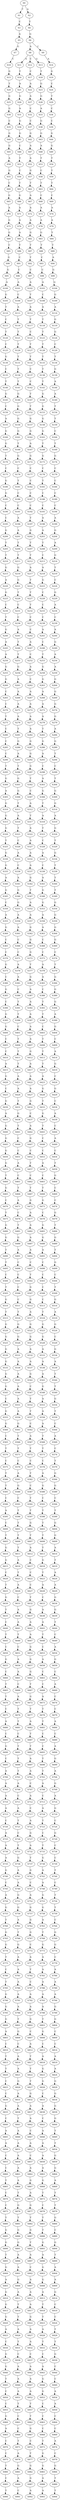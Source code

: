 strict digraph  {
	S0 -> S1 [ label = T ];
	S0 -> S2 [ label = A ];
	S1 -> S3 [ label = C ];
	S2 -> S4 [ label = T ];
	S3 -> S5 [ label = A ];
	S4 -> S6 [ label = G ];
	S5 -> S7 [ label = G ];
	S6 -> S8 [ label = A ];
	S6 -> S9 [ label = C ];
	S7 -> S10 [ label = C ];
	S8 -> S11 [ label = A ];
	S8 -> S12 [ label = C ];
	S8 -> S13 [ label = G ];
	S9 -> S14 [ label = A ];
	S10 -> S15 [ label = G ];
	S11 -> S16 [ label = T ];
	S12 -> S17 [ label = C ];
	S13 -> S18 [ label = T ];
	S14 -> S19 [ label = G ];
	S15 -> S20 [ label = T ];
	S16 -> S21 [ label = A ];
	S17 -> S22 [ label = A ];
	S18 -> S23 [ label = G ];
	S19 -> S24 [ label = C ];
	S20 -> S25 [ label = G ];
	S21 -> S26 [ label = G ];
	S22 -> S27 [ label = A ];
	S23 -> S28 [ label = G ];
	S24 -> S29 [ label = T ];
	S25 -> S30 [ label = G ];
	S26 -> S31 [ label = A ];
	S27 -> S32 [ label = C ];
	S28 -> S33 [ label = A ];
	S29 -> S34 [ label = C ];
	S30 -> S35 [ label = C ];
	S31 -> S36 [ label = G ];
	S32 -> S37 [ label = C ];
	S33 -> S38 [ label = G ];
	S34 -> S39 [ label = C ];
	S35 -> S40 [ label = G ];
	S36 -> S41 [ label = G ];
	S37 -> S42 [ label = G ];
	S38 -> S43 [ label = G ];
	S39 -> S44 [ label = G ];
	S40 -> S45 [ label = G ];
	S41 -> S46 [ label = C ];
	S42 -> S47 [ label = A ];
	S43 -> S48 [ label = A ];
	S44 -> S49 [ label = G ];
	S45 -> S50 [ label = A ];
	S46 -> S51 [ label = T ];
	S47 -> S52 [ label = A ];
	S48 -> S53 [ label = T ];
	S49 -> S54 [ label = T ];
	S50 -> S55 [ label = G ];
	S51 -> S56 [ label = C ];
	S52 -> S57 [ label = G ];
	S53 -> S58 [ label = C ];
	S54 -> S59 [ label = T ];
	S55 -> S60 [ label = C ];
	S56 -> S61 [ label = T ];
	S57 -> S62 [ label = T ];
	S58 -> S63 [ label = T ];
	S59 -> S64 [ label = T ];
	S60 -> S65 [ label = G ];
	S61 -> S66 [ label = G ];
	S62 -> S67 [ label = A ];
	S63 -> S68 [ label = C ];
	S64 -> S69 [ label = C ];
	S65 -> S70 [ label = A ];
	S66 -> S71 [ label = A ];
	S67 -> S72 [ label = A ];
	S68 -> S73 [ label = A ];
	S69 -> S74 [ label = A ];
	S70 -> S75 [ label = G ];
	S71 -> S76 [ label = A ];
	S72 -> S77 [ label = A ];
	S73 -> S78 [ label = A ];
	S74 -> S79 [ label = A ];
	S75 -> S80 [ label = G ];
	S76 -> S81 [ label = A ];
	S77 -> S82 [ label = G ];
	S78 -> S83 [ label = G ];
	S79 -> S84 [ label = T ];
	S80 -> S85 [ label = C ];
	S81 -> S86 [ label = T ];
	S82 -> S87 [ label = T ];
	S83 -> S88 [ label = T ];
	S84 -> S89 [ label = T ];
	S85 -> S90 [ label = G ];
	S86 -> S91 [ label = C ];
	S87 -> S92 [ label = T ];
	S88 -> S93 [ label = C ];
	S89 -> S94 [ label = A ];
	S90 -> S95 [ label = G ];
	S91 -> S96 [ label = C ];
	S92 -> S97 [ label = C ];
	S93 -> S98 [ label = C ];
	S94 -> S99 [ label = G ];
	S95 -> S100 [ label = A ];
	S96 -> S101 [ label = A ];
	S97 -> S102 [ label = A ];
	S98 -> S103 [ label = A ];
	S99 -> S104 [ label = G ];
	S100 -> S105 [ label = G ];
	S101 -> S106 [ label = C ];
	S102 -> S107 [ label = T ];
	S103 -> S108 [ label = C ];
	S104 -> S109 [ label = G ];
	S105 -> S110 [ label = T ];
	S106 -> S111 [ label = A ];
	S107 -> S112 [ label = A ];
	S108 -> S113 [ label = A ];
	S109 -> S114 [ label = A ];
	S110 -> S115 [ label = C ];
	S111 -> S116 [ label = T ];
	S112 -> S117 [ label = T ];
	S113 -> S118 [ label = T ];
	S114 -> S119 [ label = G ];
	S115 -> S120 [ label = T ];
	S116 -> S121 [ label = T ];
	S117 -> S122 [ label = C ];
	S118 -> S123 [ label = T ];
	S119 -> S124 [ label = G ];
	S120 -> S125 [ label = C ];
	S121 -> S126 [ label = T ];
	S122 -> S127 [ label = T ];
	S123 -> S128 [ label = T ];
	S124 -> S129 [ label = C ];
	S125 -> S130 [ label = G ];
	S126 -> S131 [ label = T ];
	S127 -> S132 [ label = T ];
	S128 -> S133 [ label = T ];
	S129 -> S134 [ label = T ];
	S130 -> S135 [ label = C ];
	S131 -> S136 [ label = T ];
	S132 -> S137 [ label = C ];
	S133 -> S138 [ label = T ];
	S134 -> S139 [ label = G ];
	S135 -> S140 [ label = T ];
	S136 -> S141 [ label = T ];
	S137 -> S142 [ label = C ];
	S138 -> S143 [ label = T ];
	S139 -> S144 [ label = A ];
	S140 -> S145 [ label = G ];
	S141 -> S146 [ label = G ];
	S142 -> S147 [ label = T ];
	S143 -> S148 [ label = G ];
	S144 -> S149 [ label = A ];
	S145 -> S150 [ label = C ];
	S146 -> S151 [ label = G ];
	S147 -> S152 [ label = T ];
	S148 -> S153 [ label = G ];
	S149 -> S154 [ label = T ];
	S150 -> S155 [ label = A ];
	S151 -> S156 [ label = G ];
	S152 -> S157 [ label = G ];
	S153 -> S158 [ label = G ];
	S154 -> S159 [ label = T ];
	S155 -> S160 [ label = G ];
	S156 -> S161 [ label = G ];
	S157 -> S162 [ label = G ];
	S158 -> S163 [ label = G ];
	S159 -> S164 [ label = C ];
	S160 -> S165 [ label = G ];
	S161 -> S166 [ label = T ];
	S162 -> S167 [ label = A ];
	S163 -> S168 [ label = T ];
	S164 -> S169 [ label = T ];
	S165 -> S170 [ label = T ];
	S166 -> S171 [ label = G ];
	S167 -> S172 [ label = G ];
	S168 -> S173 [ label = G ];
	S169 -> S174 [ label = G ];
	S170 -> S175 [ label = C ];
	S171 -> S176 [ label = C ];
	S172 -> S177 [ label = C ];
	S173 -> S178 [ label = C ];
	S174 -> S179 [ label = C ];
	S175 -> S180 [ label = G ];
	S176 -> S181 [ label = T ];
	S177 -> S182 [ label = C ];
	S178 -> S183 [ label = T ];
	S179 -> S184 [ label = C ];
	S180 -> S185 [ label = G ];
	S181 -> S186 [ label = C ];
	S182 -> S187 [ label = C ];
	S183 -> S188 [ label = C ];
	S184 -> S189 [ label = C ];
	S185 -> S190 [ label = C ];
	S186 -> S191 [ label = C ];
	S187 -> S192 [ label = C ];
	S188 -> S193 [ label = C ];
	S189 -> S194 [ label = C ];
	S190 -> S195 [ label = C ];
	S191 -> S196 [ label = A ];
	S192 -> S197 [ label = T ];
	S193 -> S198 [ label = A ];
	S194 -> S199 [ label = A ];
	S195 -> S200 [ label = G ];
	S196 -> S201 [ label = A ];
	S197 -> S202 [ label = G ];
	S198 -> S203 [ label = A ];
	S199 -> S204 [ label = G ];
	S200 -> S205 [ label = T ];
	S201 -> S206 [ label = T ];
	S202 -> S207 [ label = T ];
	S203 -> S208 [ label = T ];
	S204 -> S209 [ label = A ];
	S205 -> S210 [ label = T ];
	S206 -> S211 [ label = T ];
	S207 -> S212 [ label = T ];
	S208 -> S213 [ label = C ];
	S209 -> S214 [ label = G ];
	S210 -> S215 [ label = G ];
	S211 -> S216 [ label = G ];
	S212 -> S217 [ label = A ];
	S213 -> S218 [ label = A ];
	S214 -> S219 [ label = T ];
	S215 -> S220 [ label = A ];
	S216 -> S221 [ label = G ];
	S217 -> S222 [ label = T ];
	S218 -> S223 [ label = G ];
	S219 -> S224 [ label = C ];
	S220 -> S225 [ label = G ];
	S221 -> S226 [ label = T ];
	S222 -> S227 [ label = T ];
	S223 -> S228 [ label = C ];
	S224 -> S229 [ label = G ];
	S225 -> S230 [ label = C ];
	S226 -> S231 [ label = C ];
	S227 -> S232 [ label = T ];
	S228 -> S233 [ label = C ];
	S229 -> S234 [ label = A ];
	S230 -> S235 [ label = T ];
	S231 -> S236 [ label = C ];
	S232 -> S237 [ label = C ];
	S233 -> S238 [ label = C ];
	S234 -> S239 [ label = C ];
	S235 -> S240 [ label = G ];
	S236 -> S241 [ label = A ];
	S237 -> S242 [ label = C ];
	S238 -> S243 [ label = A ];
	S239 -> S244 [ label = A ];
	S240 -> S245 [ label = A ];
	S241 -> S246 [ label = T ];
	S242 -> S247 [ label = A ];
	S243 -> S248 [ label = C ];
	S244 -> S249 [ label = G ];
	S245 -> S250 [ label = A ];
	S246 -> S251 [ label = T ];
	S247 -> S252 [ label = C ];
	S248 -> S253 [ label = T ];
	S249 -> S254 [ label = A ];
	S250 -> S255 [ label = G ];
	S251 -> S256 [ label = G ];
	S252 -> S257 [ label = A ];
	S253 -> S258 [ label = G ];
	S254 -> S259 [ label = A ];
	S255 -> S260 [ label = G ];
	S256 -> S261 [ label = A ];
	S257 -> S262 [ label = C ];
	S258 -> S263 [ label = G ];
	S259 -> S264 [ label = G ];
	S260 -> S265 [ label = C ];
	S261 -> S266 [ label = A ];
	S262 -> S267 [ label = A ];
	S263 -> S268 [ label = A ];
	S264 -> S269 [ label = G ];
	S265 -> S270 [ label = C ];
	S266 -> S271 [ label = A ];
	S267 -> S272 [ label = A ];
	S268 -> S273 [ label = A ];
	S269 -> S274 [ label = G ];
	S270 -> S275 [ label = T ];
	S271 -> S276 [ label = A ];
	S272 -> S277 [ label = A ];
	S273 -> S278 [ label = A ];
	S274 -> S279 [ label = G ];
	S275 -> S280 [ label = C ];
	S276 -> S281 [ label = T ];
	S277 -> S282 [ label = A ];
	S278 -> S283 [ label = T ];
	S279 -> S284 [ label = A ];
	S280 -> S285 [ label = C ];
	S281 -> S286 [ label = G ];
	S282 -> S287 [ label = G ];
	S283 -> S288 [ label = G ];
	S284 -> S289 [ label = G ];
	S285 -> S290 [ label = C ];
	S286 -> S291 [ label = A ];
	S287 -> S292 [ label = G ];
	S288 -> S293 [ label = A ];
	S289 -> S294 [ label = T ];
	S290 -> S295 [ label = T ];
	S291 -> S296 [ label = T ];
	S292 -> S297 [ label = G ];
	S293 -> S298 [ label = C ];
	S294 -> S299 [ label = C ];
	S295 -> S300 [ label = G ];
	S296 -> S301 [ label = G ];
	S297 -> S302 [ label = T ];
	S298 -> S303 [ label = A ];
	S299 -> S304 [ label = T ];
	S300 -> S305 [ label = A ];
	S301 -> S306 [ label = G ];
	S302 -> S307 [ label = C ];
	S303 -> S308 [ label = G ];
	S304 -> S309 [ label = G ];
	S305 -> S310 [ label = G ];
	S306 -> S311 [ label = T ];
	S307 -> S312 [ label = A ];
	S308 -> S313 [ label = T ];
	S309 -> S314 [ label = G ];
	S310 -> S315 [ label = G ];
	S311 -> S316 [ label = A ];
	S312 -> S317 [ label = T ];
	S313 -> S318 [ label = A ];
	S314 -> S319 [ label = A ];
	S315 -> S320 [ label = G ];
	S316 -> S321 [ label = T ];
	S317 -> S322 [ label = A ];
	S318 -> S323 [ label = T ];
	S319 -> S324 [ label = G ];
	S320 -> S325 [ label = T ];
	S321 -> S326 [ label = C ];
	S322 -> S327 [ label = A ];
	S323 -> S328 [ label = C ];
	S324 -> S329 [ label = T ];
	S325 -> S330 [ label = G ];
	S326 -> S331 [ label = A ];
	S327 -> S332 [ label = A ];
	S328 -> S333 [ label = A ];
	S329 -> S334 [ label = G ];
	S330 -> S335 [ label = G ];
	S331 -> S336 [ label = C ];
	S332 -> S337 [ label = A ];
	S333 -> S338 [ label = C ];
	S334 -> S339 [ label = T ];
	S335 -> S340 [ label = A ];
	S336 -> S341 [ label = A ];
	S337 -> S342 [ label = G ];
	S338 -> S343 [ label = A ];
	S339 -> S344 [ label = T ];
	S340 -> S345 [ label = G ];
	S341 -> S346 [ label = G ];
	S342 -> S347 [ label = T ];
	S343 -> S348 [ label = G ];
	S344 -> S349 [ label = T ];
	S345 -> S350 [ label = C ];
	S346 -> S351 [ label = G ];
	S347 -> S352 [ label = A ];
	S348 -> S353 [ label = G ];
	S349 -> S354 [ label = G ];
	S350 -> S355 [ label = A ];
	S351 -> S356 [ label = A ];
	S352 -> S357 [ label = A ];
	S353 -> S358 [ label = A ];
	S354 -> S359 [ label = G ];
	S355 -> S360 [ label = G ];
	S356 -> S361 [ label = A ];
	S357 -> S362 [ label = G ];
	S358 -> S363 [ label = A ];
	S359 -> S364 [ label = G ];
	S360 -> S365 [ label = C ];
	S361 -> S366 [ label = C ];
	S362 -> S367 [ label = G ];
	S363 -> S368 [ label = C ];
	S364 -> S369 [ label = G ];
	S365 -> S370 [ label = C ];
	S366 -> S371 [ label = C ];
	S367 -> S372 [ label = G ];
	S368 -> S373 [ label = C ];
	S369 -> S374 [ label = C ];
	S370 -> S375 [ label = G ];
	S371 -> S376 [ label = A ];
	S372 -> S377 [ label = T ];
	S373 -> S378 [ label = A ];
	S374 -> S379 [ label = T ];
	S375 -> S380 [ label = C ];
	S376 -> S381 [ label = A ];
	S377 -> S382 [ label = G ];
	S378 -> S383 [ label = A ];
	S379 -> S384 [ label = G ];
	S380 -> S385 [ label = G ];
	S381 -> S386 [ label = C ];
	S382 -> S387 [ label = A ];
	S383 -> S388 [ label = C ];
	S384 -> S389 [ label = G ];
	S385 -> S390 [ label = C ];
	S386 -> S391 [ label = T ];
	S387 -> S392 [ label = A ];
	S388 -> S393 [ label = T ];
	S389 -> S394 [ label = G ];
	S390 -> S395 [ label = G ];
	S391 -> S396 [ label = T ];
	S392 -> S397 [ label = A ];
	S393 -> S398 [ label = T ];
	S394 -> S399 [ label = A ];
	S395 -> S400 [ label = G ];
	S396 -> S401 [ label = C ];
	S397 -> S402 [ label = A ];
	S398 -> S403 [ label = C ];
	S399 -> S404 [ label = G ];
	S400 -> S405 [ label = C ];
	S401 -> S406 [ label = T ];
	S402 -> S407 [ label = A ];
	S403 -> S408 [ label = T ];
	S404 -> S409 [ label = C ];
	S405 -> S410 [ label = C ];
	S406 -> S411 [ label = T ];
	S407 -> S412 [ label = G ];
	S408 -> S413 [ label = T ];
	S409 -> S414 [ label = A ];
	S410 -> S415 [ label = A ];
	S411 -> S416 [ label = T ];
	S412 -> S417 [ label = A ];
	S413 -> S418 [ label = T ];
	S414 -> S419 [ label = G ];
	S415 -> S420 [ label = G ];
	S416 -> S421 [ label = A ];
	S417 -> S422 [ label = A ];
	S418 -> S423 [ label = A ];
	S419 -> S424 [ label = C ];
	S420 -> S425 [ label = C ];
	S421 -> S426 [ label = A ];
	S422 -> S427 [ label = A ];
	S423 -> S428 [ label = G ];
	S424 -> S429 [ label = G ];
	S425 -> S430 [ label = G ];
	S426 -> S431 [ label = T ];
	S427 -> S432 [ label = G ];
	S428 -> S433 [ label = T ];
	S429 -> S434 [ label = C ];
	S430 -> S435 [ label = A ];
	S431 -> S436 [ label = G ];
	S432 -> S437 [ label = C ];
	S433 -> S438 [ label = G ];
	S434 -> S439 [ label = A ];
	S435 -> S440 [ label = G ];
	S436 -> S441 [ label = T ];
	S437 -> S442 [ label = A ];
	S438 -> S443 [ label = T ];
	S439 -> S444 [ label = C ];
	S440 -> S445 [ label = G ];
	S441 -> S446 [ label = C ];
	S442 -> S447 [ label = G ];
	S443 -> S448 [ label = C ];
	S444 -> S449 [ label = A ];
	S445 -> S450 [ label = G ];
	S446 -> S451 [ label = C ];
	S447 -> S452 [ label = C ];
	S448 -> S453 [ label = C ];
	S449 -> S454 [ label = C ];
	S450 -> S455 [ label = G ];
	S451 -> S456 [ label = A ];
	S452 -> S457 [ label = T ];
	S453 -> S458 [ label = A ];
	S454 -> S459 [ label = T ];
	S455 -> S460 [ label = T ];
	S456 -> S461 [ label = C ];
	S457 -> S462 [ label = C ];
	S458 -> S463 [ label = C ];
	S459 -> S464 [ label = G ];
	S460 -> S465 [ label = G ];
	S461 -> S466 [ label = T ];
	S462 -> S467 [ label = T ];
	S463 -> S468 [ label = T ];
	S464 -> S469 [ label = C ];
	S465 -> S470 [ label = C ];
	S466 -> S471 [ label = A ];
	S467 -> S472 [ label = G ];
	S468 -> S473 [ label = G ];
	S469 -> S474 [ label = C ];
	S470 -> S475 [ label = T ];
	S471 -> S476 [ label = C ];
	S472 -> S477 [ label = A ];
	S473 -> S478 [ label = C ];
	S474 -> S479 [ label = G ];
	S475 -> S480 [ label = G ];
	S476 -> S481 [ label = T ];
	S477 -> S482 [ label = A ];
	S478 -> S483 [ label = G ];
	S479 -> S484 [ label = T ];
	S480 -> S485 [ label = G ];
	S481 -> S486 [ label = G ];
	S482 -> S487 [ label = A ];
	S483 -> S488 [ label = G ];
	S484 -> S489 [ label = G ];
	S485 -> S490 [ label = T ];
	S486 -> S491 [ label = A ];
	S487 -> S492 [ label = A ];
	S488 -> S493 [ label = A ];
	S489 -> S494 [ label = T ];
	S490 -> S495 [ label = T ];
	S491 -> S496 [ label = C ];
	S492 -> S497 [ label = C ];
	S493 -> S498 [ label = C ];
	S494 -> S499 [ label = G ];
	S495 -> S500 [ label = C ];
	S496 -> S501 [ label = C ];
	S497 -> S502 [ label = T ];
	S498 -> S503 [ label = C ];
	S499 -> S504 [ label = C ];
	S500 -> S505 [ label = T ];
	S501 -> S506 [ label = C ];
	S502 -> S507 [ label = G ];
	S503 -> S508 [ label = C ];
	S504 -> S509 [ label = T ];
	S505 -> S510 [ label = G ];
	S506 -> S511 [ label = C ];
	S507 -> S512 [ label = G ];
	S508 -> S513 [ label = C ];
	S509 -> S514 [ label = G ];
	S510 -> S515 [ label = T ];
	S511 -> S516 [ label = T ];
	S512 -> S517 [ label = A ];
	S513 -> S518 [ label = T ];
	S514 -> S519 [ label = A ];
	S515 -> S520 [ label = G ];
	S516 -> S521 [ label = G ];
	S517 -> S522 [ label = G ];
	S518 -> S523 [ label = G ];
	S519 -> S524 [ label = G ];
	S520 -> S525 [ label = G ];
	S521 -> S526 [ label = G ];
	S522 -> S527 [ label = G ];
	S523 -> S528 [ label = G ];
	S524 -> S529 [ label = C ];
	S525 -> S530 [ label = G ];
	S526 -> S531 [ label = A ];
	S527 -> S532 [ label = A ];
	S528 -> S533 [ label = A ];
	S529 -> S534 [ label = G ];
	S530 -> S535 [ label = G ];
	S531 -> S536 [ label = A ];
	S532 -> S537 [ label = A ];
	S533 -> S538 [ label = A ];
	S534 -> S539 [ label = A ];
	S535 -> S540 [ label = G ];
	S536 -> S541 [ label = A ];
	S537 -> S542 [ label = G ];
	S538 -> S543 [ label = A ];
	S539 -> S544 [ label = T ];
	S540 -> S545 [ label = G ];
	S541 -> S546 [ label = A ];
	S542 -> S547 [ label = C ];
	S543 -> S548 [ label = G ];
	S544 -> S549 [ label = T ];
	S545 -> S550 [ label = C ];
	S546 -> S551 [ label = A ];
	S547 -> S552 [ label = T ];
	S548 -> S553 [ label = A ];
	S549 -> S554 [ label = G ];
	S550 -> S555 [ label = G ];
	S551 -> S556 [ label = A ];
	S552 -> S557 [ label = T ];
	S553 -> S558 [ label = A ];
	S554 -> S559 [ label = T ];
	S555 -> S560 [ label = G ];
	S556 -> S561 [ label = G ];
	S557 -> S562 [ label = C ];
	S558 -> S563 [ label = A ];
	S559 -> S564 [ label = C ];
	S560 -> S565 [ label = C ];
	S561 -> S566 [ label = T ];
	S562 -> S567 [ label = A ];
	S563 -> S568 [ label = T ];
	S564 -> S569 [ label = A ];
	S565 -> S570 [ label = T ];
	S566 -> S571 [ label = T ];
	S567 -> S572 [ label = T ];
	S568 -> S573 [ label = T ];
	S569 -> S574 [ label = C ];
	S570 -> S575 [ label = C ];
	S571 -> S576 [ label = C ];
	S572 -> S577 [ label = C ];
	S573 -> S578 [ label = C ];
	S574 -> S579 [ label = T ];
	S575 -> S580 [ label = T ];
	S576 -> S581 [ label = A ];
	S577 -> S582 [ label = T ];
	S578 -> S583 [ label = A ];
	S579 -> S584 [ label = G ];
	S580 -> S585 [ label = T ];
	S581 -> S586 [ label = G ];
	S582 -> S587 [ label = C ];
	S583 -> S588 [ label = G ];
	S584 -> S589 [ label = G ];
	S585 -> S590 [ label = C ];
	S586 -> S591 [ label = C ];
	S587 -> S592 [ label = T ];
	S588 -> S593 [ label = C ];
	S589 -> S594 [ label = C ];
	S590 -> S595 [ label = A ];
	S591 -> S596 [ label = T ];
	S592 -> S597 [ label = T ];
	S593 -> S598 [ label = T ];
	S594 -> S599 [ label = T ];
	S595 -> S600 [ label = C ];
	S596 -> S601 [ label = T ];
	S597 -> S602 [ label = G ];
	S598 -> S603 [ label = T ];
	S599 -> S604 [ label = G ];
	S600 -> S605 [ label = T ];
	S601 -> S606 [ label = T ];
	S602 -> S607 [ label = T ];
	S603 -> S608 [ label = T ];
	S604 -> S609 [ label = G ];
	S605 -> S610 [ label = G ];
	S606 -> S611 [ label = T ];
	S607 -> S612 [ label = A ];
	S608 -> S613 [ label = T ];
	S609 -> S614 [ label = A ];
	S610 -> S615 [ label = G ];
	S611 -> S616 [ label = A ];
	S612 -> S617 [ label = C ];
	S613 -> S618 [ label = G ];
	S614 -> S619 [ label = T ];
	S615 -> S620 [ label = C ];
	S616 -> S621 [ label = T ];
	S617 -> S622 [ label = C ];
	S618 -> S623 [ label = T ];
	S619 -> S624 [ label = A ];
	S620 -> S625 [ label = T ];
	S621 -> S626 [ label = A ];
	S622 -> S627 [ label = C ];
	S623 -> S628 [ label = A ];
	S624 -> S629 [ label = A ];
	S625 -> S630 [ label = G ];
	S626 -> S631 [ label = C ];
	S627 -> S632 [ label = T ];
	S628 -> S633 [ label = C ];
	S629 -> S634 [ label = G ];
	S630 -> S635 [ label = T ];
	S631 -> S636 [ label = A ];
	S632 -> S637 [ label = G ];
	S633 -> S638 [ label = A ];
	S634 -> S639 [ label = G ];
	S635 -> S640 [ label = C ];
	S636 -> S641 [ label = A ];
	S637 -> S642 [ label = A ];
	S638 -> S643 [ label = A ];
	S639 -> S644 [ label = T ];
	S640 -> S645 [ label = T ];
	S641 -> S646 [ label = T ];
	S642 -> S647 [ label = A ];
	S643 -> S648 [ label = T ];
	S644 -> S649 [ label = C ];
	S645 -> S650 [ label = C ];
	S646 -> S651 [ label = C ];
	S647 -> S652 [ label = G ];
	S648 -> S653 [ label = C ];
	S649 -> S654 [ label = A ];
	S650 -> S655 [ label = G ];
	S651 -> S656 [ label = A ];
	S652 -> S657 [ label = G ];
	S653 -> S658 [ label = A ];
	S654 -> S659 [ label = G ];
	S655 -> S660 [ label = C ];
	S656 -> S661 [ label = A ];
	S657 -> S662 [ label = G ];
	S658 -> S663 [ label = C ];
	S659 -> S664 [ label = C ];
	S660 -> S665 [ label = T ];
	S661 -> S666 [ label = C ];
	S662 -> S667 [ label = T ];
	S663 -> S668 [ label = C ];
	S664 -> S669 [ label = A ];
	S665 -> S670 [ label = T ];
	S666 -> S671 [ label = A ];
	S667 -> S672 [ label = G ];
	S668 -> S673 [ label = A ];
	S669 -> S674 [ label = C ];
	S670 -> S675 [ label = C ];
	S671 -> S676 [ label = T ];
	S672 -> S677 [ label = T ];
	S673 -> S678 [ label = T ];
	S674 -> S679 [ label = C ];
	S675 -> S680 [ label = A ];
	S676 -> S681 [ label = T ];
	S677 -> S682 [ label = A ];
	S678 -> S683 [ label = T ];
	S679 -> S684 [ label = A ];
	S680 -> S685 [ label = C ];
	S681 -> S686 [ label = C ];
	S682 -> S687 [ label = T ];
	S683 -> S688 [ label = C ];
	S684 -> S689 [ label = C ];
	S685 -> S690 [ label = G ];
	S686 -> S691 [ label = T ];
	S687 -> S692 [ label = T ];
	S688 -> S693 [ label = C ];
	S689 -> S694 [ label = A ];
	S690 -> S695 [ label = C ];
	S691 -> S696 [ label = T ];
	S692 -> S697 [ label = A ];
	S693 -> S698 [ label = T ];
	S694 -> S699 [ label = G ];
	S695 -> S700 [ label = A ];
	S696 -> S701 [ label = T ];
	S697 -> S702 [ label = A ];
	S698 -> S703 [ label = T ];
	S699 -> S704 [ label = A ];
	S700 -> S705 [ label = A ];
	S701 -> S706 [ label = A ];
	S702 -> S707 [ label = C ];
	S703 -> S708 [ label = A ];
	S704 -> S709 [ label = G ];
	S705 -> S710 [ label = A ];
	S706 -> S711 [ label = C ];
	S707 -> S712 [ label = A ];
	S708 -> S713 [ label = C ];
	S709 -> S714 [ label = A ];
	S710 -> S715 [ label = A ];
	S711 -> S716 [ label = A ];
	S712 -> S717 [ label = C ];
	S713 -> S718 [ label = A ];
	S714 -> S719 [ label = G ];
	S715 -> S720 [ label = C ];
	S716 -> S721 [ label = T ];
	S717 -> S722 [ label = A ];
	S718 -> S723 [ label = T ];
	S719 -> S724 [ label = C ];
	S720 -> S725 [ label = A ];
	S721 -> S726 [ label = C ];
	S722 -> S727 [ label = G ];
	S723 -> S728 [ label = C ];
	S724 -> S729 [ label = G ];
	S725 -> S730 [ label = A ];
	S726 -> S731 [ label = T ];
	S727 -> S732 [ label = A ];
	S728 -> S733 [ label = T ];
	S729 -> S734 [ label = C ];
	S730 -> S735 [ label = A ];
	S731 -> S736 [ label = G ];
	S732 -> S737 [ label = T ];
	S733 -> S738 [ label = G ];
	S734 -> S739 [ label = C ];
	S735 -> S740 [ label = G ];
	S736 -> S741 [ label = A ];
	S737 -> S742 [ label = G ];
	S738 -> S743 [ label = A ];
	S739 -> S744 [ label = T ];
	S740 -> S745 [ label = C ];
	S741 -> S746 [ label = A ];
	S742 -> S747 [ label = C ];
	S743 -> S748 [ label = A ];
	S744 -> S749 [ label = C ];
	S745 -> S750 [ label = A ];
	S746 -> S751 [ label = G ];
	S747 -> S752 [ label = A ];
	S748 -> S753 [ label = G ];
	S749 -> S754 [ label = T ];
	S750 -> S755 [ label = G ];
	S751 -> S756 [ label = G ];
	S752 -> S757 [ label = G ];
	S753 -> S758 [ label = G ];
	S754 -> S759 [ label = T ];
	S755 -> S760 [ label = T ];
	S756 -> S761 [ label = A ];
	S757 -> S762 [ label = G ];
	S758 -> S763 [ label = A ];
	S759 -> S764 [ label = C ];
	S760 -> S765 [ label = G ];
	S761 -> S766 [ label = T ];
	S762 -> S767 [ label = G ];
	S763 -> S768 [ label = T ];
	S764 -> S769 [ label = G ];
	S765 -> S770 [ label = G ];
	S766 -> S771 [ label = G ];
	S767 -> S772 [ label = C ];
	S768 -> S773 [ label = G ];
	S769 -> S774 [ label = G ];
	S770 -> S775 [ label = T ];
	S771 -> S776 [ label = A ];
	S772 -> S777 [ label = A ];
	S773 -> S778 [ label = A ];
	S774 -> S779 [ label = C ];
	S775 -> S780 [ label = C ];
	S776 -> S781 [ label = A ];
	S777 -> S782 [ label = T ];
	S778 -> S783 [ label = A ];
	S779 -> S784 [ label = A ];
	S780 -> S785 [ label = T ];
	S781 -> S786 [ label = A ];
	S782 -> S787 [ label = C ];
	S783 -> S788 [ label = A ];
	S784 -> S789 [ label = A ];
	S785 -> S790 [ label = G ];
	S786 -> S791 [ label = A ];
	S787 -> S792 [ label = A ];
	S788 -> S793 [ label = A ];
	S789 -> S794 [ label = A ];
	S790 -> S795 [ label = G ];
	S791 -> S796 [ label = A ];
	S792 -> S797 [ label = A ];
	S793 -> S798 [ label = A ];
	S794 -> S799 [ label = G ];
	S795 -> S800 [ label = G ];
	S796 -> S801 [ label = T ];
	S797 -> S802 [ label = G ];
	S798 -> S803 [ label = T ];
	S799 -> S804 [ label = G ];
	S800 -> S805 [ label = A ];
	S801 -> S806 [ label = G ];
	S802 -> S807 [ label = C ];
	S803 -> S808 [ label = G ];
	S804 -> S809 [ label = C ];
	S805 -> S810 [ label = C ];
	S806 -> S811 [ label = C ];
	S807 -> S812 [ label = A ];
	S808 -> S813 [ label = C ];
	S809 -> S814 [ label = C ];
	S810 -> S815 [ label = T ];
	S811 -> S816 [ label = A ];
	S812 -> S817 [ label = T ];
	S813 -> S818 [ label = A ];
	S814 -> S819 [ label = A ];
	S815 -> S820 [ label = T ];
	S816 -> S821 [ label = A ];
	S817 -> S822 [ label = T ];
	S818 -> S823 [ label = G ];
	S819 -> S824 [ label = A ];
	S820 -> S825 [ label = C ];
	S821 -> S826 [ label = G ];
	S822 -> S827 [ label = T ];
	S823 -> S828 [ label = G ];
	S824 -> S829 [ label = G ];
	S825 -> S830 [ label = C ];
	S826 -> S831 [ label = A ];
	S827 -> S832 [ label = G ];
	S828 -> S833 [ label = C ];
	S829 -> S834 [ label = G ];
	S830 -> S835 [ label = G ];
	S831 -> S836 [ label = A ];
	S832 -> S837 [ label = A ];
	S833 -> S838 [ label = A ];
	S834 -> S839 [ label = G ];
	S835 -> S840 [ label = C ];
	S836 -> S841 [ label = T ];
	S837 -> S842 [ label = A ];
	S838 -> S843 [ label = C ];
	S839 -> S844 [ label = G ];
	S840 -> S845 [ label = A ];
	S841 -> S846 [ label = A ];
	S842 -> S847 [ label = C ];
	S843 -> S848 [ label = A ];
	S844 -> S849 [ label = T ];
	S845 -> S850 [ label = A ];
	S846 -> S851 [ label = A ];
	S847 -> S852 [ label = A ];
	S848 -> S853 [ label = A ];
	S849 -> S854 [ label = T ];
	S850 -> S855 [ label = C ];
	S851 -> S856 [ label = A ];
	S852 -> S857 [ label = C ];
	S853 -> S858 [ label = A ];
	S854 -> S859 [ label = G ];
	S855 -> S860 [ label = C ];
	S856 -> S861 [ label = A ];
	S857 -> S862 [ label = A ];
	S858 -> S863 [ label = A ];
	S859 -> S864 [ label = G ];
	S860 -> S865 [ label = T ];
	S861 -> S866 [ label = A ];
	S862 -> S867 [ label = G ];
	S863 -> S868 [ label = G ];
	S864 -> S869 [ label = A ];
	S865 -> S870 [ label = C ];
	S866 -> S871 [ label = T ];
	S867 -> S872 [ label = A ];
	S868 -> S873 [ label = T ];
	S869 -> S874 [ label = T ];
	S870 -> S875 [ label = C ];
	S871 -> S876 [ label = G ];
	S872 -> S877 [ label = G ];
	S873 -> S878 [ label = C ];
	S874 -> S879 [ label = T ];
	S875 -> S880 [ label = T ];
	S876 -> S881 [ label = T ];
	S877 -> S882 [ label = T ];
	S878 -> S883 [ label = T ];
	S879 -> S884 [ label = G ];
	S880 -> S885 [ label = G ];
	S881 -> S886 [ label = G ];
	S882 -> S887 [ label = G ];
	S883 -> S888 [ label = T ];
	S884 -> S889 [ label = C ];
	S885 -> S890 [ label = G ];
	S886 -> S891 [ label = G ];
	S887 -> S892 [ label = T ];
	S888 -> S893 [ label = G ];
	S889 -> S894 [ label = G ];
	S890 -> S895 [ label = T ];
	S891 -> S896 [ label = A ];
	S892 -> S897 [ label = A ];
	S893 -> S898 [ label = A ];
	S894 -> S899 [ label = T ];
	S895 -> S900 [ label = G ];
	S896 -> S901 [ label = A ];
	S897 -> S902 [ label = C ];
	S898 -> S903 [ label = G ];
	S899 -> S904 [ label = A ];
	S900 -> S905 [ label = A ];
	S901 -> S906 [ label = G ];
	S902 -> S907 [ label = A ];
	S903 -> S908 [ label = G ];
	S904 -> S909 [ label = A ];
	S905 -> S910 [ label = G ];
	S906 -> S911 [ label = A ];
	S907 -> S912 [ label = A ];
	S908 -> S913 [ label = A ];
	S909 -> S914 [ label = G ];
	S910 -> S915 [ label = G ];
	S911 -> S916 [ label = T ];
	S912 -> S917 [ label = A ];
	S913 -> S918 [ label = T ];
	S914 -> S919 [ label = C ];
	S915 -> S920 [ label = G ];
	S916 -> S921 [ label = T ];
	S917 -> S922 [ label = G ];
	S918 -> S923 [ label = T ];
	S919 -> S924 [ label = C ];
	S920 -> S925 [ label = A ];
	S921 -> S926 [ label = A ];
	S922 -> S927 [ label = A ];
	S923 -> S928 [ label = A ];
	S924 -> S929 [ label = T ];
	S925 -> S930 [ label = C ];
	S926 -> S931 [ label = T ];
	S927 -> S932 [ label = A ];
	S928 -> S933 [ label = T ];
	S929 -> S934 [ label = T ];
	S930 -> S935 [ label = G ];
	S931 -> S936 [ label = C ];
	S932 -> S937 [ label = C ];
	S933 -> S938 [ label = C ];
	S934 -> S939 [ label = G ];
	S935 -> S940 [ label = G ];
	S936 -> S941 [ label = A ];
	S937 -> S942 [ label = A ];
	S938 -> S943 [ label = A ];
	S939 -> S944 [ label = C ];
	S940 -> S945 [ label = T ];
	S941 -> S946 [ label = A ];
	S942 -> S947 [ label = A ];
	S943 -> S948 [ label = G ];
	S944 -> S949 [ label = C ];
	S945 -> S950 [ label = C ];
	S946 -> S951 [ label = A ];
	S947 -> S952 [ label = A ];
	S948 -> S953 [ label = G ];
	S949 -> S954 [ label = A ];
	S950 -> S955 [ label = C ];
	S951 -> S956 [ label = T ];
	S952 -> S957 [ label = T ];
	S953 -> S958 [ label = C ];
	S954 -> S959 [ label = A ];
	S955 -> S960 [ label = G ];
	S956 -> S961 [ label = C ];
	S957 -> S962 [ label = T ];
	S958 -> S963 [ label = C ];
	S959 -> S964 [ label = C ];
	S960 -> S965 [ label = A ];
	S961 -> S966 [ label = C ];
	S962 -> S967 [ label = G ];
	S963 -> S968 [ label = C ];
	S964 -> S969 [ label = C ];
	S965 -> S970 [ label = C ];
	S966 -> S971 [ label = T ];
	S967 -> S972 [ label = C ];
	S968 -> S973 [ label = T ];
	S969 -> S974 [ label = A ];
	S970 -> S975 [ label = C ];
	S971 -> S976 [ label = A ];
	S972 -> S977 [ label = T ];
	S973 -> S978 [ label = G ];
	S974 -> S979 [ label = C ];
	S975 -> S980 [ label = T ];
	S976 -> S981 [ label = G ];
	S977 -> S982 [ label = G ];
	S978 -> S983 [ label = G ];
	S979 -> S984 [ label = G ];
	S980 -> S985 [ label = C ];
	S981 -> S986 [ label = A ];
	S982 -> S987 [ label = G ];
	S983 -> S988 [ label = A ];
	S984 -> S989 [ label = T ];
	S985 -> S990 [ label = T ];
	S986 -> S991 [ label = C ];
	S987 -> S992 [ label = A ];
	S988 -> S993 [ label = A ];
	S989 -> S994 [ label = T ];
}
